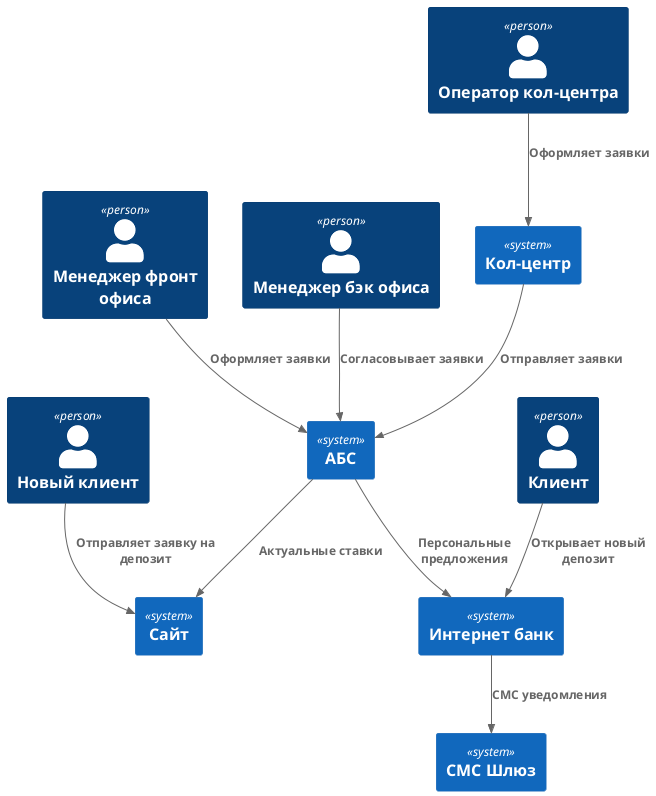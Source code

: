 @startuml
!include <C4/C4_Context>

Person(newclient, "Новый клиент")
Person(client, "Клиент")
Person(operator, "Оператор кол-центра")
Person(frontManager, "Менеджер фронт офиса")
Person(backManager, "Менеджер бэк офиса")

System(site,"Сайт")
System(ib,"Интернет банк")
System(abs,"АБС")
System(callCenter,"Кол-центр")
System(smsGateway,"СМС Шлюз")

Rel(newclient, site, "Отправляет заявку на депозит")
Rel(client, ib, "Открывает новый депозит")
Rel(backManager, abs, "Cогласовывает заявки")
Rel(ib, smsGateway, "СМС уведомления")
Rel(operator, callCenter, "Оформляет заявки")
Rel(frontManager, abs, "Оформляет заявки")
Rel(abs, site, "Актуальные ставки")
Rel(abs, ib, "Персональные предложения")
Rel(callCenter, abs, "Отправляет заявки")

@enduml 